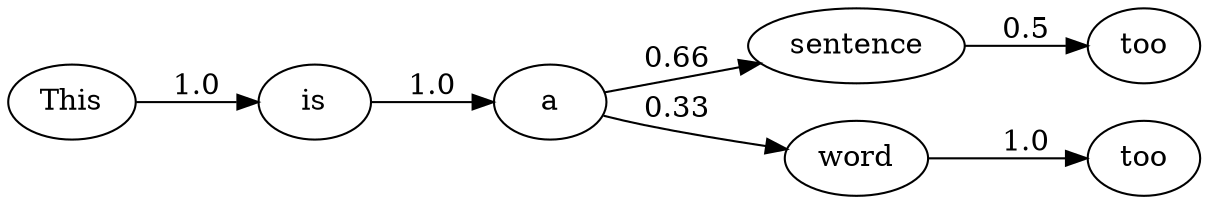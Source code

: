 digraph G {
  rankdir=LR;

  This -> is [ label = "1.0" ];
  is -> a [ label = "1.0" ];
  a -> sentence [ label = "0.66" ];
  a -> word [ label = "0.33" ];
  too1 [label = "too"];
  too2 [label = "too"];

  word -> too1 [ label = "1.0" ];
  sentence -> too2 [ label = "0.5" ];
  
}

/*
This is a sentence.
This is a sentence too.
This is a word too.
*/
